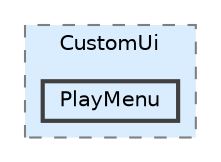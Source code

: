 digraph "Q:/IdleWave/Projet/Assets/Scripts/RogueGenesia/CustomUi/PlayMenu"
{
 // LATEX_PDF_SIZE
  bgcolor="transparent";
  edge [fontname=Helvetica,fontsize=10,labelfontname=Helvetica,labelfontsize=10];
  node [fontname=Helvetica,fontsize=10,shape=box,height=0.2,width=0.4];
  compound=true
  subgraph clusterdir_c193ef921add76824b294161aca7f763 {
    graph [ bgcolor="#daedff", pencolor="grey50", label="CustomUi", fontname=Helvetica,fontsize=10 style="filled,dashed", URL="dir_c193ef921add76824b294161aca7f763.html",tooltip=""]
  dir_dcaa7cf01578f1a3518261758badebf0 [label="PlayMenu", fillcolor="#daedff", color="grey25", style="filled,bold", URL="dir_dcaa7cf01578f1a3518261758badebf0.html",tooltip=""];
  }
}
